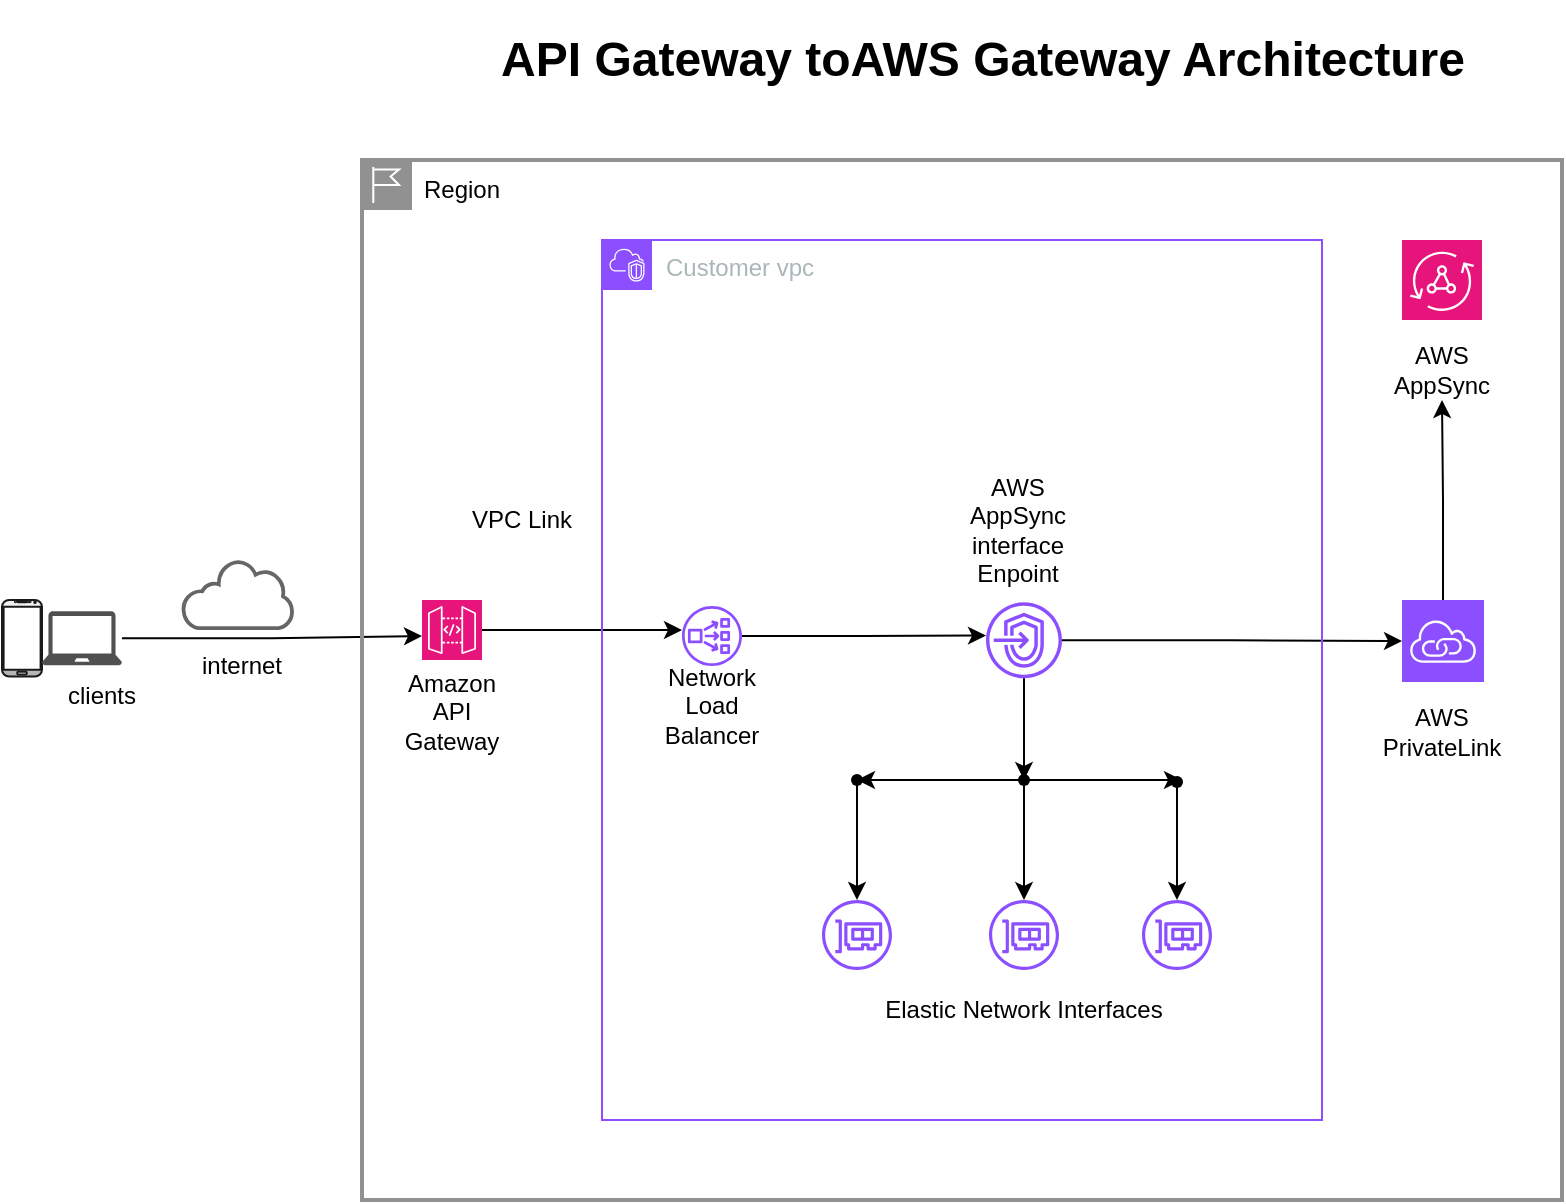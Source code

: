 <mxfile version="24.2.5" type="device">
  <diagram name="Page-1" id="10oa35LjZVEgKIaJzz4d">
    <mxGraphModel dx="1434" dy="844" grid="1" gridSize="10" guides="1" tooltips="1" connect="1" arrows="1" fold="1" page="1" pageScale="1" pageWidth="827" pageHeight="1169" math="0" shadow="0">
      <root>
        <mxCell id="0" />
        <mxCell id="1" parent="0" />
        <mxCell id="6Y_1e29jp4Fq8hmWVwF4-1" value="" style="verticalLabelPosition=bottom;verticalAlign=top;html=1;shadow=0;dashed=0;strokeWidth=1;shape=mxgraph.android.phone2;strokeColor=#1A1A1A;fillColor=#f5f5f5;gradientColor=#b3b3b3;" parent="1" vertex="1">
          <mxGeometry x="20" y="340" width="20" height="38.25" as="geometry" />
        </mxCell>
        <mxCell id="6Y_1e29jp4Fq8hmWVwF4-2" value="" style="sketch=0;pointerEvents=1;shadow=0;dashed=0;html=1;strokeColor=none;fillColor=#505050;labelPosition=center;verticalLabelPosition=bottom;verticalAlign=top;outlineConnect=0;align=center;shape=mxgraph.office.devices.laptop;" parent="1" vertex="1">
          <mxGeometry x="40" y="345.63" width="40" height="27" as="geometry" />
        </mxCell>
        <mxCell id="6Y_1e29jp4Fq8hmWVwF4-3" value="clients&lt;div&gt;&lt;br&gt;&lt;/div&gt;" style="text;html=1;align=center;verticalAlign=middle;whiteSpace=wrap;rounded=0;" parent="1" vertex="1">
          <mxGeometry x="40" y="380" width="60" height="30" as="geometry" />
        </mxCell>
        <mxCell id="6Y_1e29jp4Fq8hmWVwF4-6" value="internet&lt;div&gt;&lt;br&gt;&lt;/div&gt;" style="text;html=1;align=center;verticalAlign=middle;whiteSpace=wrap;rounded=0;" parent="1" vertex="1">
          <mxGeometry x="110" y="365" width="60" height="30" as="geometry" />
        </mxCell>
        <mxCell id="6Y_1e29jp4Fq8hmWVwF4-34" style="edgeStyle=orthogonalEdgeStyle;rounded=0;orthogonalLoop=1;jettySize=auto;html=1;entryX=0;entryY=0.4;entryDx=0;entryDy=0;entryPerimeter=0;" parent="1" source="6Y_1e29jp4Fq8hmWVwF4-7" target="6Y_1e29jp4Fq8hmWVwF4-9" edge="1">
          <mxGeometry relative="1" as="geometry">
            <mxPoint x="350" y="355" as="targetPoint" />
          </mxGeometry>
        </mxCell>
        <mxCell id="6Y_1e29jp4Fq8hmWVwF4-7" value="" style="sketch=0;points=[[0,0,0],[0.25,0,0],[0.5,0,0],[0.75,0,0],[1,0,0],[0,1,0],[0.25,1,0],[0.5,1,0],[0.75,1,0],[1,1,0],[0,0.25,0],[0,0.5,0],[0,0.75,0],[1,0.25,0],[1,0.5,0],[1,0.75,0]];outlineConnect=0;fontColor=#232F3E;fillColor=#E7157B;strokeColor=#ffffff;dashed=0;verticalLabelPosition=bottom;verticalAlign=top;align=center;html=1;fontSize=12;fontStyle=0;aspect=fixed;shape=mxgraph.aws4.resourceIcon;resIcon=mxgraph.aws4.api_gateway;" parent="1" vertex="1">
          <mxGeometry x="230" y="340" width="30" height="30" as="geometry" />
        </mxCell>
        <mxCell id="6Y_1e29jp4Fq8hmWVwF4-8" value="Amazon API Gateway" style="text;html=1;align=center;verticalAlign=middle;whiteSpace=wrap;rounded=0;" parent="1" vertex="1">
          <mxGeometry x="215" y="381" width="60" height="30" as="geometry" />
        </mxCell>
        <mxCell id="6Y_1e29jp4Fq8hmWVwF4-35" style="edgeStyle=orthogonalEdgeStyle;rounded=0;orthogonalLoop=1;jettySize=auto;html=1;entryX=0;entryY=0.438;entryDx=0;entryDy=0;entryPerimeter=0;" parent="1" source="6Y_1e29jp4Fq8hmWVwF4-9" target="6Y_1e29jp4Fq8hmWVwF4-18" edge="1">
          <mxGeometry relative="1" as="geometry">
            <mxPoint x="500" y="358" as="targetPoint" />
          </mxGeometry>
        </mxCell>
        <mxCell id="6Y_1e29jp4Fq8hmWVwF4-9" value="" style="sketch=0;outlineConnect=0;fontColor=#232F3E;gradientColor=none;fillColor=#8C4FFF;strokeColor=none;dashed=0;verticalLabelPosition=bottom;verticalAlign=top;align=center;html=1;fontSize=12;fontStyle=0;aspect=fixed;pointerEvents=1;shape=mxgraph.aws4.network_load_balancer;" parent="1" vertex="1">
          <mxGeometry x="360" y="343" width="30" height="30" as="geometry" />
        </mxCell>
        <mxCell id="6Y_1e29jp4Fq8hmWVwF4-17" value="Network Load Balancer" style="text;html=1;align=center;verticalAlign=middle;whiteSpace=wrap;rounded=0;" parent="1" vertex="1">
          <mxGeometry x="345" y="378.25" width="60" height="30" as="geometry" />
        </mxCell>
        <mxCell id="6Y_1e29jp4Fq8hmWVwF4-18" value="" style="sketch=0;outlineConnect=0;fontColor=#232F3E;gradientColor=none;fillColor=#8C4FFF;strokeColor=none;dashed=0;verticalLabelPosition=bottom;verticalAlign=top;align=center;html=1;fontSize=12;fontStyle=0;aspect=fixed;pointerEvents=1;shape=mxgraph.aws4.endpoints;" parent="1" vertex="1">
          <mxGeometry x="512" y="341.13" width="38" height="38" as="geometry" />
        </mxCell>
        <mxCell id="6Y_1e29jp4Fq8hmWVwF4-19" value="AWS AppSync interface Enpoint" style="text;html=1;align=center;verticalAlign=middle;whiteSpace=wrap;rounded=0;" parent="1" vertex="1">
          <mxGeometry x="498" y="290" width="60" height="30" as="geometry" />
        </mxCell>
        <mxCell id="6Y_1e29jp4Fq8hmWVwF4-21" value="" style="sketch=0;outlineConnect=0;fontColor=#232F3E;gradientColor=none;fillColor=#8C4FFF;strokeColor=none;dashed=0;verticalLabelPosition=bottom;verticalAlign=top;align=center;html=1;fontSize=12;fontStyle=0;aspect=fixed;pointerEvents=1;shape=mxgraph.aws4.elastic_network_interface;" parent="1" vertex="1">
          <mxGeometry x="430" y="490" width="35" height="35" as="geometry" />
        </mxCell>
        <mxCell id="6Y_1e29jp4Fq8hmWVwF4-23" value="" style="sketch=0;outlineConnect=0;fontColor=#232F3E;gradientColor=none;fillColor=#8C4FFF;strokeColor=none;dashed=0;verticalLabelPosition=bottom;verticalAlign=top;align=center;html=1;fontSize=12;fontStyle=0;aspect=fixed;pointerEvents=1;shape=mxgraph.aws4.elastic_network_interface;" parent="1" vertex="1">
          <mxGeometry x="590" y="490" width="35" height="35" as="geometry" />
        </mxCell>
        <mxCell id="6Y_1e29jp4Fq8hmWVwF4-24" value="" style="sketch=0;points=[[0,0,0],[0.25,0,0],[0.5,0,0],[0.75,0,0],[1,0,0],[0,1,0],[0.25,1,0],[0.5,1,0],[0.75,1,0],[1,1,0],[0,0.25,0],[0,0.5,0],[0,0.75,0],[1,0.25,0],[1,0.5,0],[1,0.75,0]];outlineConnect=0;fontColor=#232F3E;fillColor=#E7157B;strokeColor=#ffffff;dashed=0;verticalLabelPosition=bottom;verticalAlign=top;align=center;html=1;fontSize=12;fontStyle=0;aspect=fixed;shape=mxgraph.aws4.resourceIcon;resIcon=mxgraph.aws4.appsync;" parent="1" vertex="1">
          <mxGeometry x="720" y="160" width="40" height="40" as="geometry" />
        </mxCell>
        <mxCell id="6Y_1e29jp4Fq8hmWVwF4-25" value="AWS AppSync" style="text;html=1;align=center;verticalAlign=middle;whiteSpace=wrap;rounded=0;" parent="1" vertex="1">
          <mxGeometry x="710" y="210" width="60" height="30" as="geometry" />
        </mxCell>
        <mxCell id="6Y_1e29jp4Fq8hmWVwF4-38" style="edgeStyle=orthogonalEdgeStyle;rounded=0;orthogonalLoop=1;jettySize=auto;html=1;exitX=0.5;exitY=0;exitDx=0;exitDy=0;exitPerimeter=0;entryX=0.5;entryY=1;entryDx=0;entryDy=0;" parent="1" source="6Y_1e29jp4Fq8hmWVwF4-26" target="6Y_1e29jp4Fq8hmWVwF4-25" edge="1">
          <mxGeometry relative="1" as="geometry" />
        </mxCell>
        <mxCell id="6Y_1e29jp4Fq8hmWVwF4-26" value="" style="sketch=0;points=[[0,0,0],[0.25,0,0],[0.5,0,0],[0.75,0,0],[1,0,0],[0,1,0],[0.25,1,0],[0.5,1,0],[0.75,1,0],[1,1,0],[0,0.25,0],[0,0.5,0],[0,0.75,0],[1,0.25,0],[1,0.5,0],[1,0.75,0]];outlineConnect=0;fontColor=#232F3E;fillColor=#8C4FFF;strokeColor=#ffffff;dashed=0;verticalLabelPosition=bottom;verticalAlign=top;align=center;html=1;fontSize=12;fontStyle=0;aspect=fixed;shape=mxgraph.aws4.resourceIcon;resIcon=mxgraph.aws4.vpc_privatelink;" parent="1" vertex="1">
          <mxGeometry x="720" y="340" width="41" height="41" as="geometry" />
        </mxCell>
        <mxCell id="6Y_1e29jp4Fq8hmWVwF4-27" value="AWS PrivateLink" style="text;html=1;align=center;verticalAlign=middle;whiteSpace=wrap;rounded=0;" parent="1" vertex="1">
          <mxGeometry x="710" y="391" width="60" height="30" as="geometry" />
        </mxCell>
        <mxCell id="6Y_1e29jp4Fq8hmWVwF4-28" value="Elastic Network Interfaces" style="text;html=1;align=center;verticalAlign=middle;whiteSpace=wrap;rounded=0;" parent="1" vertex="1">
          <mxGeometry x="361" y="530" width="340" height="30" as="geometry" />
        </mxCell>
        <mxCell id="6Y_1e29jp4Fq8hmWVwF4-31" value="" style="sketch=0;aspect=fixed;pointerEvents=1;shadow=0;dashed=0;html=1;strokeColor=#666666;labelPosition=center;verticalLabelPosition=bottom;verticalAlign=top;align=center;fillColor=#f5f5f5;shape=mxgraph.mscae.enterprise.internet_hollow;gradientColor=#b3b3b3;" parent="1" vertex="1">
          <mxGeometry x="110.0" y="320" width="55.63" height="34.49" as="geometry" />
        </mxCell>
        <mxCell id="6Y_1e29jp4Fq8hmWVwF4-37" style="edgeStyle=orthogonalEdgeStyle;rounded=0;orthogonalLoop=1;jettySize=auto;html=1;entryX=0;entryY=0.5;entryDx=0;entryDy=0;entryPerimeter=0;" parent="1" source="6Y_1e29jp4Fq8hmWVwF4-18" target="6Y_1e29jp4Fq8hmWVwF4-26" edge="1">
          <mxGeometry relative="1" as="geometry" />
        </mxCell>
        <mxCell id="6Y_1e29jp4Fq8hmWVwF4-42" style="edgeStyle=orthogonalEdgeStyle;rounded=0;orthogonalLoop=1;jettySize=auto;html=1;" parent="1" source="6Y_1e29jp4Fq8hmWVwF4-2" edge="1">
          <mxGeometry relative="1" as="geometry">
            <mxPoint x="230" y="358" as="targetPoint" />
          </mxGeometry>
        </mxCell>
        <mxCell id="6Y_1e29jp4Fq8hmWVwF4-52" value="" style="sketch=0;outlineConnect=0;fontColor=#232F3E;gradientColor=none;fillColor=#8C4FFF;strokeColor=none;dashed=0;verticalLabelPosition=bottom;verticalAlign=top;align=center;html=1;fontSize=12;fontStyle=0;aspect=fixed;pointerEvents=1;shape=mxgraph.aws4.elastic_network_interface;" parent="1" vertex="1">
          <mxGeometry x="513.5" y="490" width="35" height="35" as="geometry" />
        </mxCell>
        <mxCell id="6Y_1e29jp4Fq8hmWVwF4-79" style="edgeStyle=orthogonalEdgeStyle;rounded=0;orthogonalLoop=1;jettySize=auto;html=1;elbow=vertical;" parent="1" source="6Y_1e29jp4Fq8hmWVwF4-74" target="6Y_1e29jp4Fq8hmWVwF4-52" edge="1">
          <mxGeometry relative="1" as="geometry" />
        </mxCell>
        <mxCell id="6Y_1e29jp4Fq8hmWVwF4-74" value="" style="shape=waypoint;sketch=0;fillStyle=solid;size=6;pointerEvents=1;points=[];fillColor=none;resizable=0;rotatable=0;perimeter=centerPerimeter;snapToPoint=1;" parent="1" vertex="1">
          <mxGeometry x="521" y="420" width="20" height="20" as="geometry" />
        </mxCell>
        <mxCell id="6Y_1e29jp4Fq8hmWVwF4-81" style="edgeStyle=orthogonalEdgeStyle;rounded=0;orthogonalLoop=1;jettySize=auto;html=1;elbow=vertical;" parent="1" source="6Y_1e29jp4Fq8hmWVwF4-75" target="6Y_1e29jp4Fq8hmWVwF4-23" edge="1">
          <mxGeometry relative="1" as="geometry" />
        </mxCell>
        <mxCell id="6Y_1e29jp4Fq8hmWVwF4-75" value="" style="shape=waypoint;sketch=0;fillStyle=solid;size=6;pointerEvents=1;points=[];fillColor=none;resizable=0;rotatable=0;perimeter=centerPerimeter;snapToPoint=1;" parent="1" vertex="1">
          <mxGeometry x="597.5" y="421" width="20" height="20" as="geometry" />
        </mxCell>
        <mxCell id="6Y_1e29jp4Fq8hmWVwF4-77" style="edgeStyle=orthogonalEdgeStyle;rounded=0;orthogonalLoop=1;jettySize=auto;html=1;entryX=0.4;entryY=0.2;entryDx=0;entryDy=0;entryPerimeter=0;elbow=vertical;" parent="1" source="6Y_1e29jp4Fq8hmWVwF4-18" target="6Y_1e29jp4Fq8hmWVwF4-74" edge="1">
          <mxGeometry relative="1" as="geometry" />
        </mxCell>
        <mxCell id="6Y_1e29jp4Fq8hmWVwF4-96" style="edgeStyle=orthogonalEdgeStyle;rounded=0;orthogonalLoop=1;jettySize=auto;html=1;elbow=vertical;" parent="1" source="6Y_1e29jp4Fq8hmWVwF4-74" edge="1">
          <mxGeometry relative="1" as="geometry">
            <mxPoint x="610" y="430" as="targetPoint" />
            <Array as="points">
              <mxPoint x="569" y="430" />
            </Array>
          </mxGeometry>
        </mxCell>
        <mxCell id="6Y_1e29jp4Fq8hmWVwF4-108" style="edgeStyle=orthogonalEdgeStyle;rounded=0;orthogonalLoop=1;jettySize=auto;html=1;elbow=vertical;" parent="1" source="6Y_1e29jp4Fq8hmWVwF4-106" target="6Y_1e29jp4Fq8hmWVwF4-21" edge="1">
          <mxGeometry relative="1" as="geometry" />
        </mxCell>
        <mxCell id="6Y_1e29jp4Fq8hmWVwF4-106" value="" style="shape=waypoint;sketch=0;fillStyle=solid;size=6;pointerEvents=1;points=[];fillColor=none;resizable=0;rotatable=0;perimeter=centerPerimeter;snapToPoint=1;" parent="1" vertex="1">
          <mxGeometry x="437.5" y="420" width="20" height="20" as="geometry" />
        </mxCell>
        <mxCell id="6Y_1e29jp4Fq8hmWVwF4-107" style="edgeStyle=orthogonalEdgeStyle;rounded=0;orthogonalLoop=1;jettySize=auto;html=1;entryX=1.175;entryY=0.6;entryDx=0;entryDy=0;entryPerimeter=0;elbow=vertical;" parent="1" source="6Y_1e29jp4Fq8hmWVwF4-74" target="6Y_1e29jp4Fq8hmWVwF4-106" edge="1">
          <mxGeometry relative="1" as="geometry" />
        </mxCell>
        <mxCell id="6Y_1e29jp4Fq8hmWVwF4-109" value="Customer vpc" style="points=[[0,0],[0.25,0],[0.5,0],[0.75,0],[1,0],[1,0.25],[1,0.5],[1,0.75],[1,1],[0.75,1],[0.5,1],[0.25,1],[0,1],[0,0.75],[0,0.5],[0,0.25]];outlineConnect=0;gradientColor=none;html=1;whiteSpace=wrap;fontSize=12;fontStyle=0;container=1;pointerEvents=0;collapsible=0;recursiveResize=0;shape=mxgraph.aws4.group;grIcon=mxgraph.aws4.group_vpc2;strokeColor=#8C4FFF;fillColor=none;verticalAlign=top;align=left;spacingLeft=30;fontColor=#AAB7B8;dashed=0;" parent="1" vertex="1">
          <mxGeometry x="320" y="160" width="360" height="440" as="geometry" />
        </mxCell>
        <mxCell id="6Y_1e29jp4Fq8hmWVwF4-114" value="" style="shape=image;html=1;verticalAlign=top;verticalLabelPosition=bottom;labelBackgroundColor=#ffffff;imageAspect=0;aspect=fixed;image=https://cdn2.iconfinder.com/data/icons/arrow-part-1-2/32/Arrow_02_arrow-data-transfer-vertical-sync_icon-128.png" parent="1" vertex="1">
          <mxGeometry x="130.77" y="328.01" width="18.47" height="18.47" as="geometry" />
        </mxCell>
        <mxCell id="6Y_1e29jp4Fq8hmWVwF4-116" value="VPC Link" style="text;html=1;align=center;verticalAlign=middle;whiteSpace=wrap;rounded=0;" parent="1" vertex="1">
          <mxGeometry x="250" y="290" width="60" height="20" as="geometry" />
        </mxCell>
        <mxCell id="6Y_1e29jp4Fq8hmWVwF4-121" value="" style="shape=mxgraph.ibm.box;prType=region;fontStyle=0;verticalAlign=top;align=left;spacingLeft=32;spacingTop=4;fillColor=none;rounded=0;whiteSpace=wrap;html=1;strokeColor=#919191;strokeWidth=2;dashed=0;container=1;spacing=-4;collapsible=0;expand=0;recursiveResize=0;" parent="1" vertex="1">
          <mxGeometry x="200" y="120" width="600" height="520" as="geometry" />
        </mxCell>
        <mxCell id="6Y_1e29jp4Fq8hmWVwF4-123" value="Region" style="text;html=1;align=center;verticalAlign=middle;whiteSpace=wrap;rounded=0;" parent="6Y_1e29jp4Fq8hmWVwF4-121" vertex="1">
          <mxGeometry x="20" width="60" height="30" as="geometry" />
        </mxCell>
        <mxCell id="6Y_1e29jp4Fq8hmWVwF4-124" value="&amp;nbsp;" style="text;strokeColor=none;fillColor=none;html=1;fontSize=24;fontStyle=1;verticalAlign=middle;align=center;" parent="1" vertex="1">
          <mxGeometry x="482" y="40" width="16" height="40" as="geometry" />
        </mxCell>
        <mxCell id="w11O93-Vw3A0oAxtcP-5-1" value="API Gateway toAWS Gateway Architecture" style="text;strokeColor=none;fillColor=none;html=1;fontSize=24;fontStyle=1;verticalAlign=middle;align=center;" vertex="1" parent="1">
          <mxGeometry x="395" y="60" width="230" height="20" as="geometry" />
        </mxCell>
      </root>
    </mxGraphModel>
  </diagram>
</mxfile>
